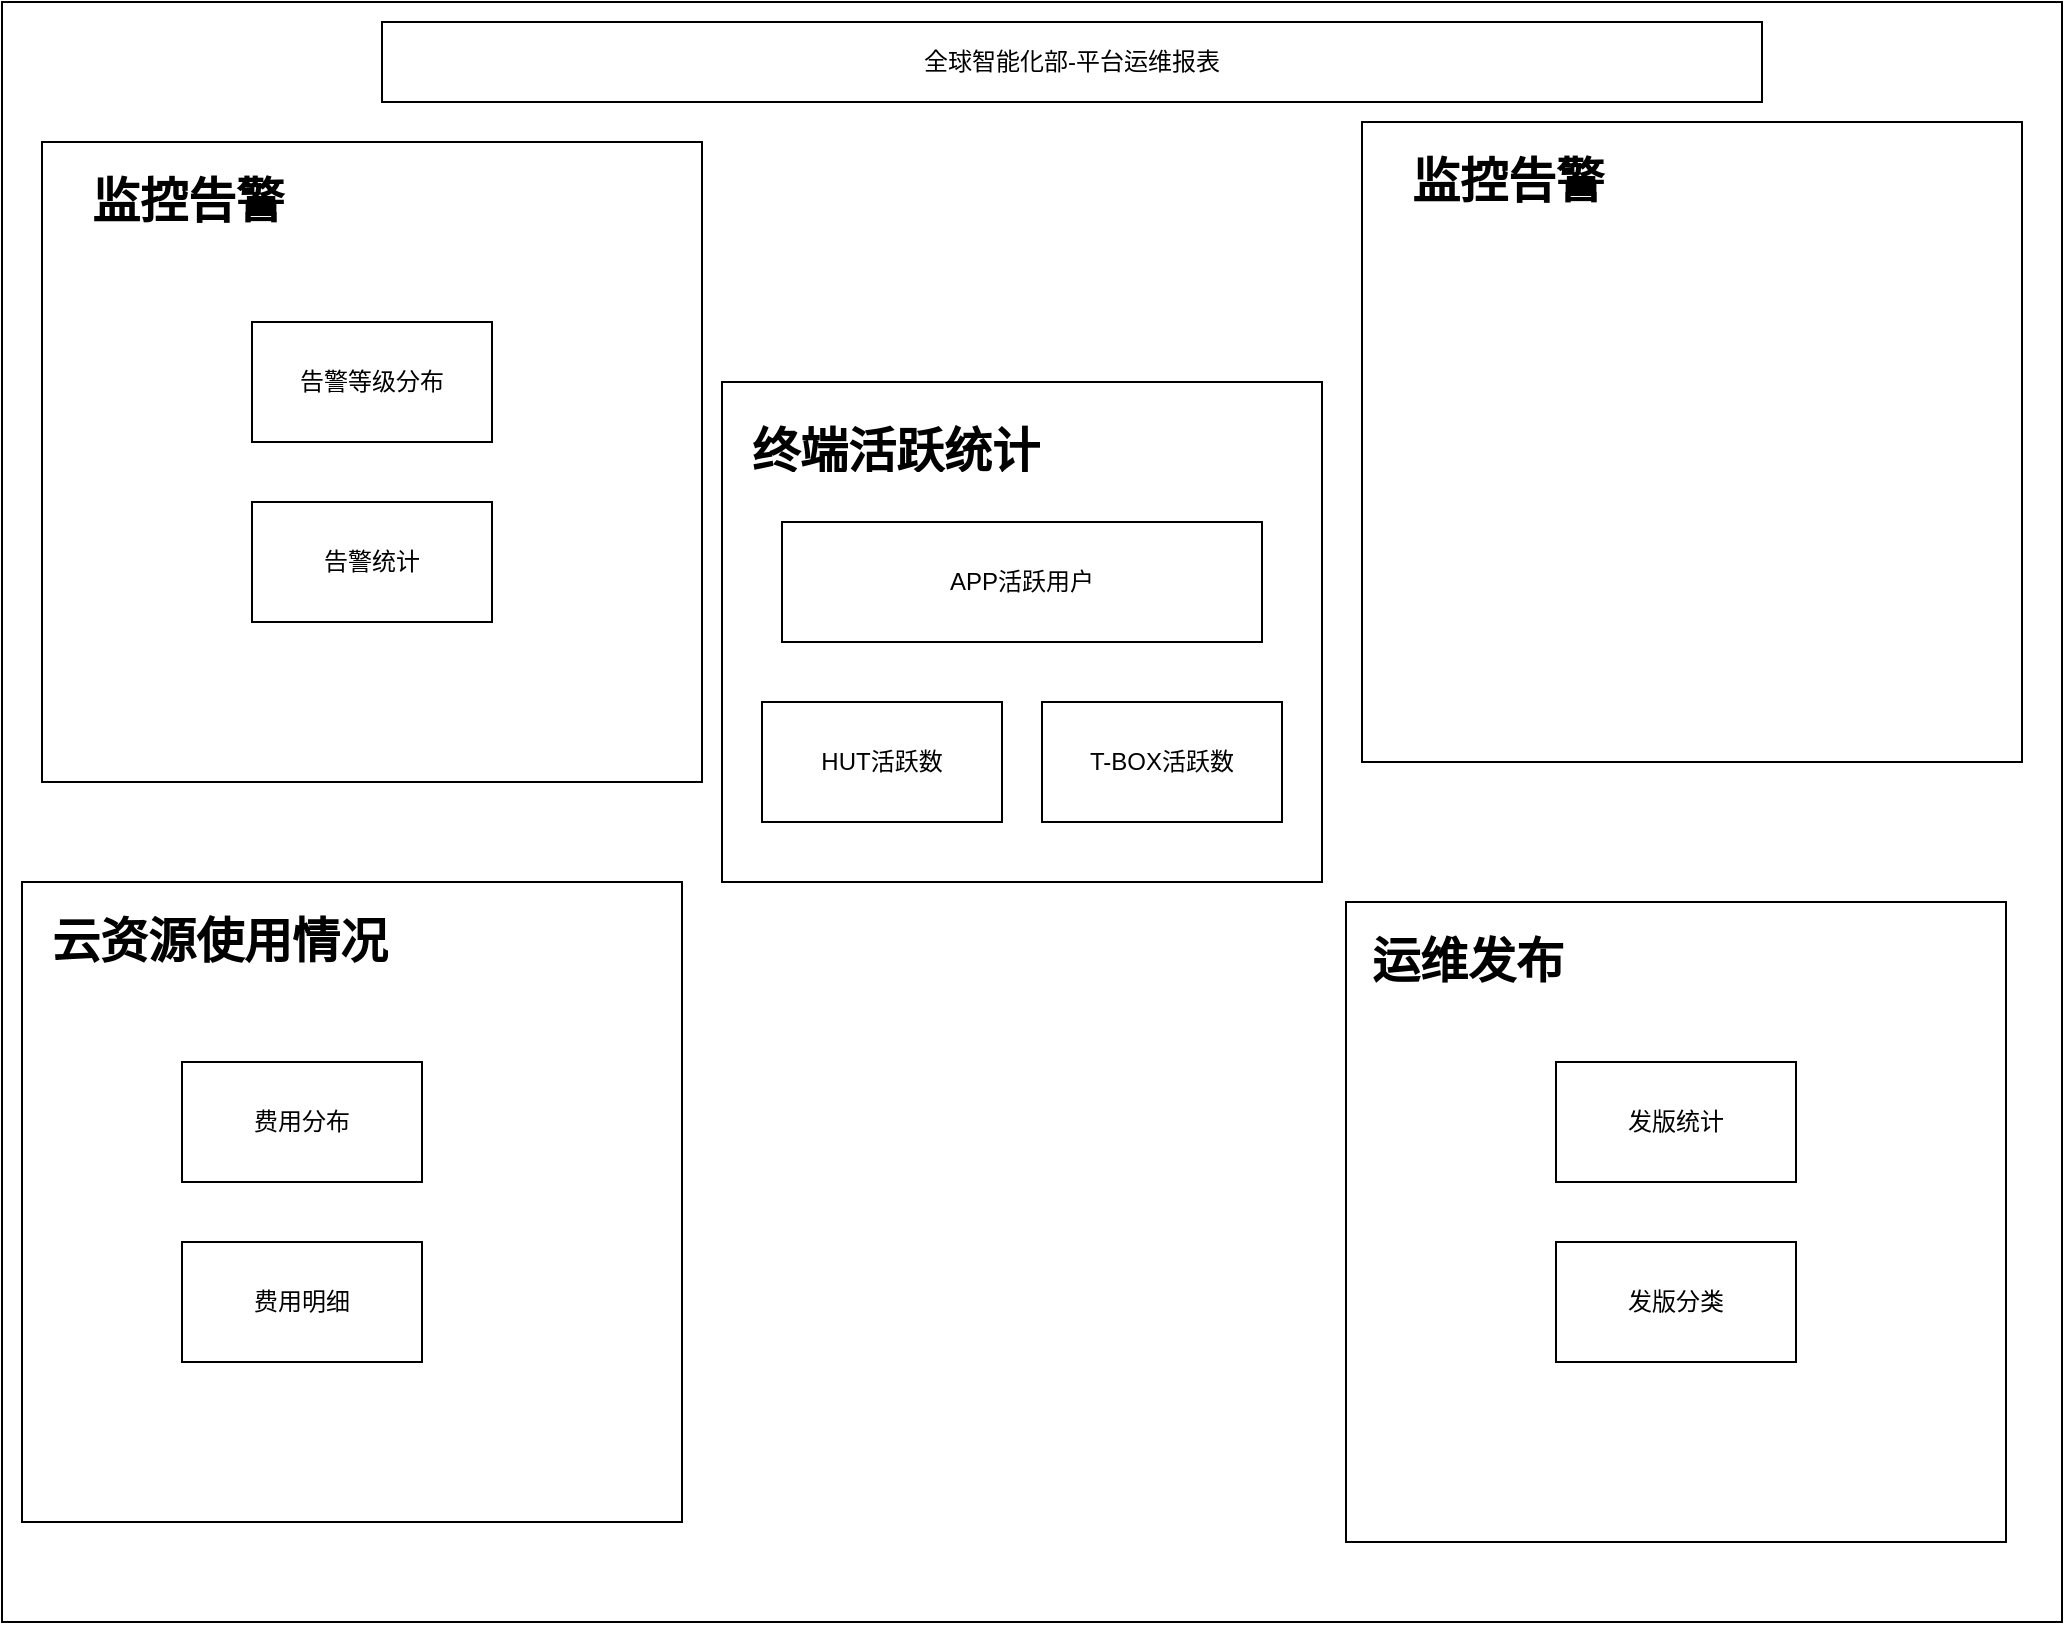 <mxfile version="15.8.2" type="github">
  <diagram id="Iiyaee4HFlRJPciN_uw2" name="第 1 页">
    <mxGraphModel dx="1422" dy="706" grid="1" gridSize="10" guides="1" tooltips="1" connect="1" arrows="1" fold="1" page="1" pageScale="1" pageWidth="827" pageHeight="1169" math="0" shadow="0">
      <root>
        <mxCell id="0" />
        <mxCell id="1" parent="0" />
        <mxCell id="VM2PkTqM5a7MPVvvmX7i-1" value="" style="rounded=0;whiteSpace=wrap;html=1;" parent="1" vertex="1">
          <mxGeometry x="50" y="10" width="1030" height="810" as="geometry" />
        </mxCell>
        <mxCell id="VM2PkTqM5a7MPVvvmX7i-4" value="" style="rounded=0;whiteSpace=wrap;html=1;" parent="1" vertex="1">
          <mxGeometry x="410" y="200" width="300" height="250" as="geometry" />
        </mxCell>
        <mxCell id="VM2PkTqM5a7MPVvvmX7i-3" value="全球智能化部-平台运维报表" style="rounded=0;whiteSpace=wrap;html=1;" parent="1" vertex="1">
          <mxGeometry x="240" y="20" width="690" height="40" as="geometry" />
        </mxCell>
        <mxCell id="VM2PkTqM5a7MPVvvmX7i-7" value="&lt;h1&gt;终端活跃统计&lt;/h1&gt;" style="text;html=1;strokeColor=none;fillColor=none;spacing=5;spacingTop=-20;whiteSpace=wrap;overflow=hidden;rounded=0;" parent="1" vertex="1">
          <mxGeometry x="420" y="215" width="160" height="30" as="geometry" />
        </mxCell>
        <mxCell id="VM2PkTqM5a7MPVvvmX7i-8" value="APP活跃用户" style="rounded=0;whiteSpace=wrap;html=1;" parent="1" vertex="1">
          <mxGeometry x="440" y="270" width="240" height="60" as="geometry" />
        </mxCell>
        <mxCell id="VM2PkTqM5a7MPVvvmX7i-9" value="T-BOX活跃数" style="rounded=0;whiteSpace=wrap;html=1;" parent="1" vertex="1">
          <mxGeometry x="570" y="360" width="120" height="60" as="geometry" />
        </mxCell>
        <mxCell id="VM2PkTqM5a7MPVvvmX7i-10" value="HUT活跃数" style="rounded=0;whiteSpace=wrap;html=1;" parent="1" vertex="1">
          <mxGeometry x="430" y="360" width="120" height="60" as="geometry" />
        </mxCell>
        <mxCell id="VM2PkTqM5a7MPVvvmX7i-11" value="" style="rounded=0;whiteSpace=wrap;html=1;" parent="1" vertex="1">
          <mxGeometry x="60" y="450" width="330" height="320" as="geometry" />
        </mxCell>
        <mxCell id="VM2PkTqM5a7MPVvvmX7i-13" value="&lt;h1&gt;云资源使用情况&lt;/h1&gt;" style="text;html=1;strokeColor=none;fillColor=none;spacing=5;spacingTop=-20;whiteSpace=wrap;overflow=hidden;rounded=0;" parent="1" vertex="1">
          <mxGeometry x="70" y="460" width="200" height="40" as="geometry" />
        </mxCell>
        <mxCell id="VM2PkTqM5a7MPVvvmX7i-14" value="费用分布" style="rounded=0;whiteSpace=wrap;html=1;" parent="1" vertex="1">
          <mxGeometry x="140" y="540" width="120" height="60" as="geometry" />
        </mxCell>
        <mxCell id="VM2PkTqM5a7MPVvvmX7i-15" value="费用明细" style="rounded=0;whiteSpace=wrap;html=1;" parent="1" vertex="1">
          <mxGeometry x="140" y="630" width="120" height="60" as="geometry" />
        </mxCell>
        <mxCell id="VM2PkTqM5a7MPVvvmX7i-16" value="" style="rounded=0;whiteSpace=wrap;html=1;" parent="1" vertex="1">
          <mxGeometry x="722" y="460" width="330" height="320" as="geometry" />
        </mxCell>
        <mxCell id="VM2PkTqM5a7MPVvvmX7i-17" value="&lt;h1&gt;运维发布&lt;/h1&gt;" style="text;html=1;strokeColor=none;fillColor=none;spacing=5;spacingTop=-20;whiteSpace=wrap;overflow=hidden;rounded=0;" parent="1" vertex="1">
          <mxGeometry x="730" y="470" width="200" height="40" as="geometry" />
        </mxCell>
        <mxCell id="VM2PkTqM5a7MPVvvmX7i-18" value="发版统计" style="rounded=0;whiteSpace=wrap;html=1;" parent="1" vertex="1">
          <mxGeometry x="827" y="540" width="120" height="60" as="geometry" />
        </mxCell>
        <mxCell id="VM2PkTqM5a7MPVvvmX7i-19" value="发版分类" style="rounded=0;whiteSpace=wrap;html=1;" parent="1" vertex="1">
          <mxGeometry x="827" y="630" width="120" height="60" as="geometry" />
        </mxCell>
        <mxCell id="VM2PkTqM5a7MPVvvmX7i-20" value="" style="rounded=0;whiteSpace=wrap;html=1;" parent="1" vertex="1">
          <mxGeometry x="70" y="80" width="330" height="320" as="geometry" />
        </mxCell>
        <mxCell id="VM2PkTqM5a7MPVvvmX7i-21" value="&lt;h1&gt;监控告警&lt;span style=&quot;white-space: pre&quot;&gt; &lt;/span&gt;&lt;/h1&gt;" style="text;html=1;strokeColor=none;fillColor=none;spacing=5;spacingTop=-20;whiteSpace=wrap;overflow=hidden;rounded=0;" parent="1" vertex="1">
          <mxGeometry x="90" y="90" width="200" height="40" as="geometry" />
        </mxCell>
        <mxCell id="VM2PkTqM5a7MPVvvmX7i-22" value="告警等级分布" style="rounded=0;whiteSpace=wrap;html=1;" parent="1" vertex="1">
          <mxGeometry x="175" y="170" width="120" height="60" as="geometry" />
        </mxCell>
        <mxCell id="VM2PkTqM5a7MPVvvmX7i-23" value="告警统计" style="rounded=0;whiteSpace=wrap;html=1;" parent="1" vertex="1">
          <mxGeometry x="175" y="260" width="120" height="60" as="geometry" />
        </mxCell>
        <mxCell id="WhrguuYRj1kSL00OUjZE-3" value="" style="rounded=0;whiteSpace=wrap;html=1;" vertex="1" parent="1">
          <mxGeometry x="730" y="70" width="330" height="320" as="geometry" />
        </mxCell>
        <mxCell id="WhrguuYRj1kSL00OUjZE-4" value="&lt;h1&gt;监控告警&lt;span style=&quot;white-space: pre&quot;&gt; &lt;/span&gt;&lt;/h1&gt;" style="text;html=1;strokeColor=none;fillColor=none;spacing=5;spacingTop=-20;whiteSpace=wrap;overflow=hidden;rounded=0;" vertex="1" parent="1">
          <mxGeometry x="750" y="80" width="200" height="40" as="geometry" />
        </mxCell>
      </root>
    </mxGraphModel>
  </diagram>
</mxfile>
